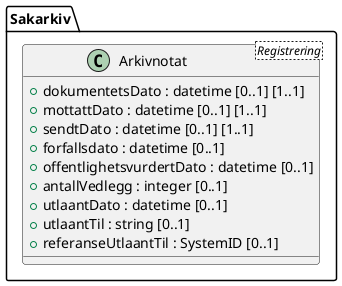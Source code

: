 @startuml
class Sakarkiv.Arkivnotat <Registrering> {
  +dokumentetsDato : datetime [0..1] [1..1]
  +mottattDato : datetime [0..1] [1..1]
  +sendtDato : datetime [0..1] [1..1]
  +forfallsdato : datetime [0..1]
  +offentlighetsvurdertDato : datetime [0..1]
  +antallVedlegg : integer [0..1]
  +utlaantDato : datetime [0..1]
  +utlaantTil : string [0..1]
  +referanseUtlaantTil : SystemID [0..1]
}
@enduml
